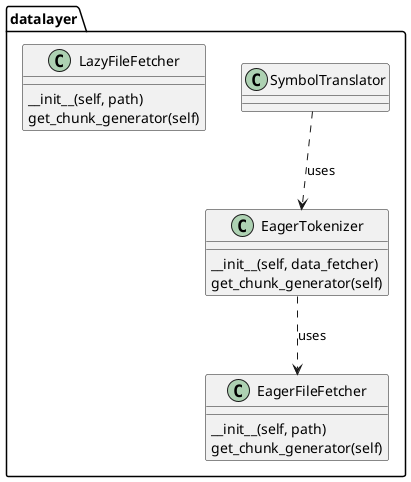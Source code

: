 @startuml

package datalayer {
    class SymbolTranslator
    SymbolTranslator ..> EagerTokenizer: uses

    class EagerFileFetcher
    EagerFileFetcher : __init__(self, path)
    EagerFileFetcher : get_chunk_generator(self)

    class LazyFileFetcher
    LazyFileFetcher : __init__(self, path)
    LazyFileFetcher : get_chunk_generator(self)

    class EagerTokenizer
    EagerTokenizer : __init__(self, data_fetcher)
    EagerTokenizer : get_chunk_generator(self)
    EagerTokenizer ..> EagerFileFetcher: uses
}

@enduml